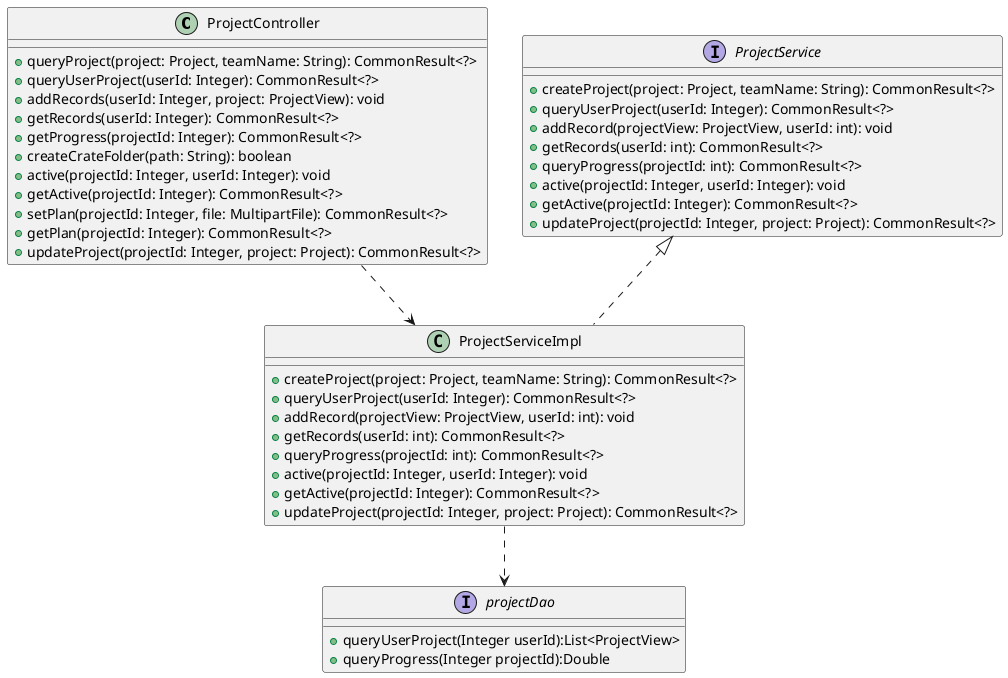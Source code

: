 @startuml
'https://plantuml.com/class-diagram



class ProjectController {
    +queryProject(project: Project, teamName: String): CommonResult<?>
    +queryUserProject(userId: Integer): CommonResult<?>
    +addRecords(userId: Integer, project: ProjectView): void
    +getRecords(userId: Integer): CommonResult<?>
    +getProgress(projectId: Integer): CommonResult<?>
    +createCrateFolder(path: String): boolean
    +active(projectId: Integer, userId: Integer): void
    +getActive(projectId: Integer): CommonResult<?>
    +setPlan(projectId: Integer, file: MultipartFile): CommonResult<?>
    +getPlan(projectId: Integer): CommonResult<?>
    +updateProject(projectId: Integer, project: Project): CommonResult<?>
}


 interface ProjectService {
        +createProject(project: Project, teamName: String): CommonResult<?>
        +queryUserProject(userId: Integer): CommonResult<?>
        +addRecord(projectView: ProjectView, userId: int): void
        +getRecords(userId: int): CommonResult<?>
        +queryProgress(projectId: int): CommonResult<?>
        +active(projectId: Integer, userId: Integer): void
        +getActive(projectId: Integer): CommonResult<?>
        +updateProject(projectId: Integer, project: Project): CommonResult<?>
   }



    class ProjectServiceImpl implements ProjectService{
        +createProject(project: Project, teamName: String): CommonResult<?>
        +queryUserProject(userId: Integer): CommonResult<?>
        +addRecord(projectView: ProjectView, userId: int): void
        +getRecords(userId: int): CommonResult<?>
        +queryProgress(projectId: int): CommonResult<?>
        +active(projectId: Integer, userId: Integer): void
        +getActive(projectId: Integer): CommonResult<?>
        +updateProject(projectId: Integer, project: Project): CommonResult<?>
    }
 interface projectDao{
    +queryUserProject(Integer userId):List<ProjectView>
    +queryProgress(Integer projectId):Double
 }

ProjectController ..> ProjectServiceImpl
ProjectServiceImpl ..> projectDao






@enduml


